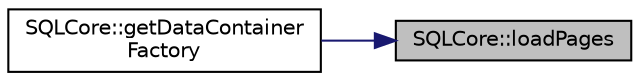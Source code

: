 digraph "SQLCore::loadPages"
{
 // LATEX_PDF_SIZE
  edge [fontname="Helvetica",fontsize="10",labelfontname="Helvetica",labelfontsize="10"];
  node [fontname="Helvetica",fontsize="10",shape=record];
  rankdir="RL";
  Node1 [label="SQLCore::loadPages",height=0.2,width=0.4,color="black", fillcolor="grey75", style="filled", fontcolor="black",tooltip=" "];
  Node1 -> Node2 [dir="back",color="midnightblue",fontsize="10",style="solid"];
  Node2 [label="SQLCore::getDataContainer\lFactory",height=0.2,width=0.4,color="black", fillcolor="white", style="filled",URL="$namespace_s_q_l_core.html#a532b3e6189c858f6edaf339e701ec064",tooltip=" "];
}
